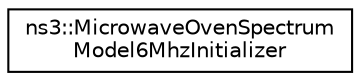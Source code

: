 digraph "Graphical Class Hierarchy"
{
 // LATEX_PDF_SIZE
  edge [fontname="Helvetica",fontsize="10",labelfontname="Helvetica",labelfontsize="10"];
  node [fontname="Helvetica",fontsize="10",shape=record];
  rankdir="LR";
  Node0 [label="ns3::MicrowaveOvenSpectrum\lModel6MhzInitializer",height=0.2,width=0.4,color="black", fillcolor="white", style="filled",URL="$classns3_1_1_microwave_oven_spectrum_model6_mhz_initializer.html",tooltip="Init a static class containing the MWO #1 model (6Mhz)"];
}
